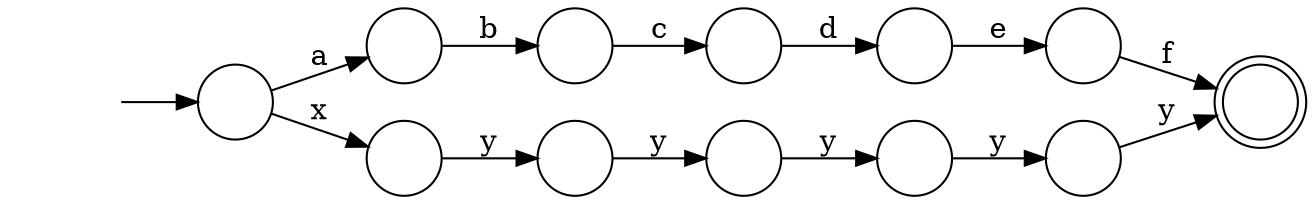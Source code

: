 digraph Automaton {
  rankdir = LR;
  0 [shape=circle,label=""];
  0 -> 4 [label="d"]
  1 [shape=circle,label=""];
  1 -> 8 [label="y"]
  2 [shape=circle,label=""];
  2 -> 6 [label="f"]
  3 [shape=circle,label=""];
  initial [shape=plaintext,label=""];
  initial -> 3
  3 -> 11 [label="a"]
  3 -> 5 [label="x"]
  4 [shape=circle,label=""];
  4 -> 2 [label="e"]
  5 [shape=circle,label=""];
  5 -> 9 [label="y"]
  6 [shape=doublecircle,label=""];
  7 [shape=circle,label=""];
  7 -> 1 [label="y"]
  8 [shape=circle,label=""];
  8 -> 6 [label="y"]
  9 [shape=circle,label=""];
  9 -> 7 [label="y"]
  10 [shape=circle,label=""];
  10 -> 0 [label="c"]
  11 [shape=circle,label=""];
  11 -> 10 [label="b"]
}

